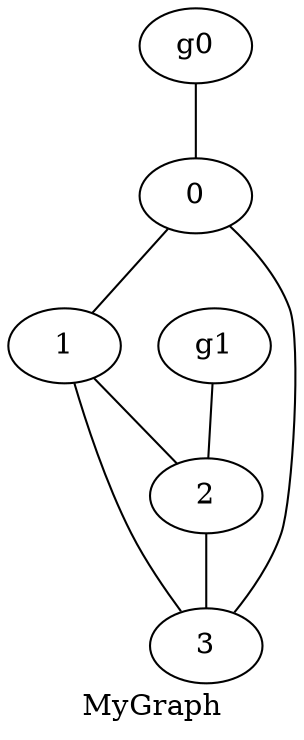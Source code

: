 Graph {
    label="MyGraph"
    g0 [hosts=5]
    g1 [hosts=3]
    0 -- 1 [weight=1000]
    0 -- 3 [weight=1000]
    1 -- 2 [weight=1000]
    1 -- 3 [weight=1000]
    2 -- 3 [weight=1000]
    g0 -- 0 [weight=1000]
    g1 -- 2 [weight=1000]
}